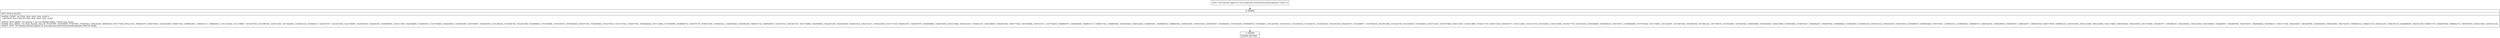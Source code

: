 digraph "CFG forandroid.support.v4.view.animation.FastOutLinearInInterpolator.\<clinit\>()V" {
Node_0 [shape=record,label="{0\:\ 0x0000|MTH_ENTER_BLOCK\l|0x0000: CONST  (r0 I:?[int, float, short, byte, char]) = \l  (201(0xc9, float:2.82E\-43) ?[int, float, short, byte, char])\l \l0x0002: NEW_ARRAY  (r0 I:float[]) = (r0 I:int A[IMMUTABLE_TYPE]) type: float[] \l0x0004: FILL_ARRAY  (r0 I:?[int, float][]), data: [0, 953267991, 961656599, 973279855, 978433815, 984245443, 988540410, 991775058, 995211031, 998445679, 1000378414, 1002525898, 1004673381, 1006941661, 1008230151, 1009626015, 1011129254, 1012739867, 1014457854, 1015598704, 1016511385, 1017424065, 1018444120, 1019464175, 1020537917, 1021611658, 1022739087, 1023665190, 1024282591, 1024899993, 1025517394, 1026188483, 1026859572, 1027530660, 1028228592, 1028953368, 1029704987, 1030429763, 1031208226, 1031892736, 1032295390, 1032698043, 1033100696, 1033530193, 1033946268, 1034375764, 1034818683, 1035275023, 1035717942, 1036187704, 1036644044, 1037113806, 1037596990, 1038080174, 1038576779, 1039073385, 1039583412, 1040093440, 1040395429, 1040657154, 1040918879, 1041187314, 1041455750, 1041730896, 1042006042, 1042281189, 1042563046, 1042851614, 1043133471, 1043422039, 1043717318, 1044012597, 1044307876, 1044609866, 1044911856, 1045213846, 1045522547, 1045831247, 1046146659, 1046455360, 1046777482, 1047092894, 1047415017, 1047743850, 1048065973, 1048394806, 1048653175, 1048817592, 1048985364, 1049156492, 1049324264, 1049495391, 1049669874, 1049841002, 1050015485, 1050193324, 1050367807, 1050545645, 1050726839, 1050904678, 1051085872, 1051267065, 1051451615, 1051636164, 1051820714, 1052005263, 1052193168, 1052381073, 1052568977, 1052760238, 1052951498, 1053142758, 1053334018, 1053528634, 1053723250, 1053917866, 1054115837, 1054313808, 1054511779, 1054713106, 1054911077, 1055112403, 1055313730, 1055518412, 1055723094, 1055927776, 1056132458, 1056340496, 1056548533, 1056756571, 1056964608, 1057070304, 1057176001, 1057281697, 1057387394, 1057494768, 1057602142, 1057709516, 1057816891, 1057925942, 1058034994, 1058144046, 1058253098, 1058363828, 1058474557, 1058585287, 1058697694, 1058808424, 1058920831, 1059033239, 1059147324, 1059261409, 1059373816, 1059489579, 1059603664, 1059719427, 1059833512, 1059950952, 1060066715, 1060184156, 1060299919, 1060419037, 1060536477, 1060653918, 1060773036, 1060892154, 1061012950, 1061132068, 1061252864, 1061373660, 1061494456, 1061616930, 1061739404, 1061861877, 1061984351, 1062108502, 1062232654, 1062356805, 1062480957, 1062606786, 1062730937, 1062858444, 1062984273, 1063111780, 1063239287, 1063366794, 1063494300, 1063623485, 1063752670, 1063883532, 1064012716, 1064145256, 1064276119, 1064408659, 1064541199, 1064673739, 1064807956, 1064942174, 1065078070, 1065215643, 1065353216] \l0x0007: SPUT  (r0 I:float[]) android.support.v4.view.animation.FastOutLinearInInterpolator.VALUES float[] \l}"];
Node_1 [shape=record,label="{1\:\ 0x0009|0x0009: RETURN   \l}"];
MethodNode[shape=record,label="{static void android.support.v4.view.animation.FastOutLinearInInterpolator.\<clinit\>() }"];
MethodNode -> Node_0;
Node_0 -> Node_1;
}

